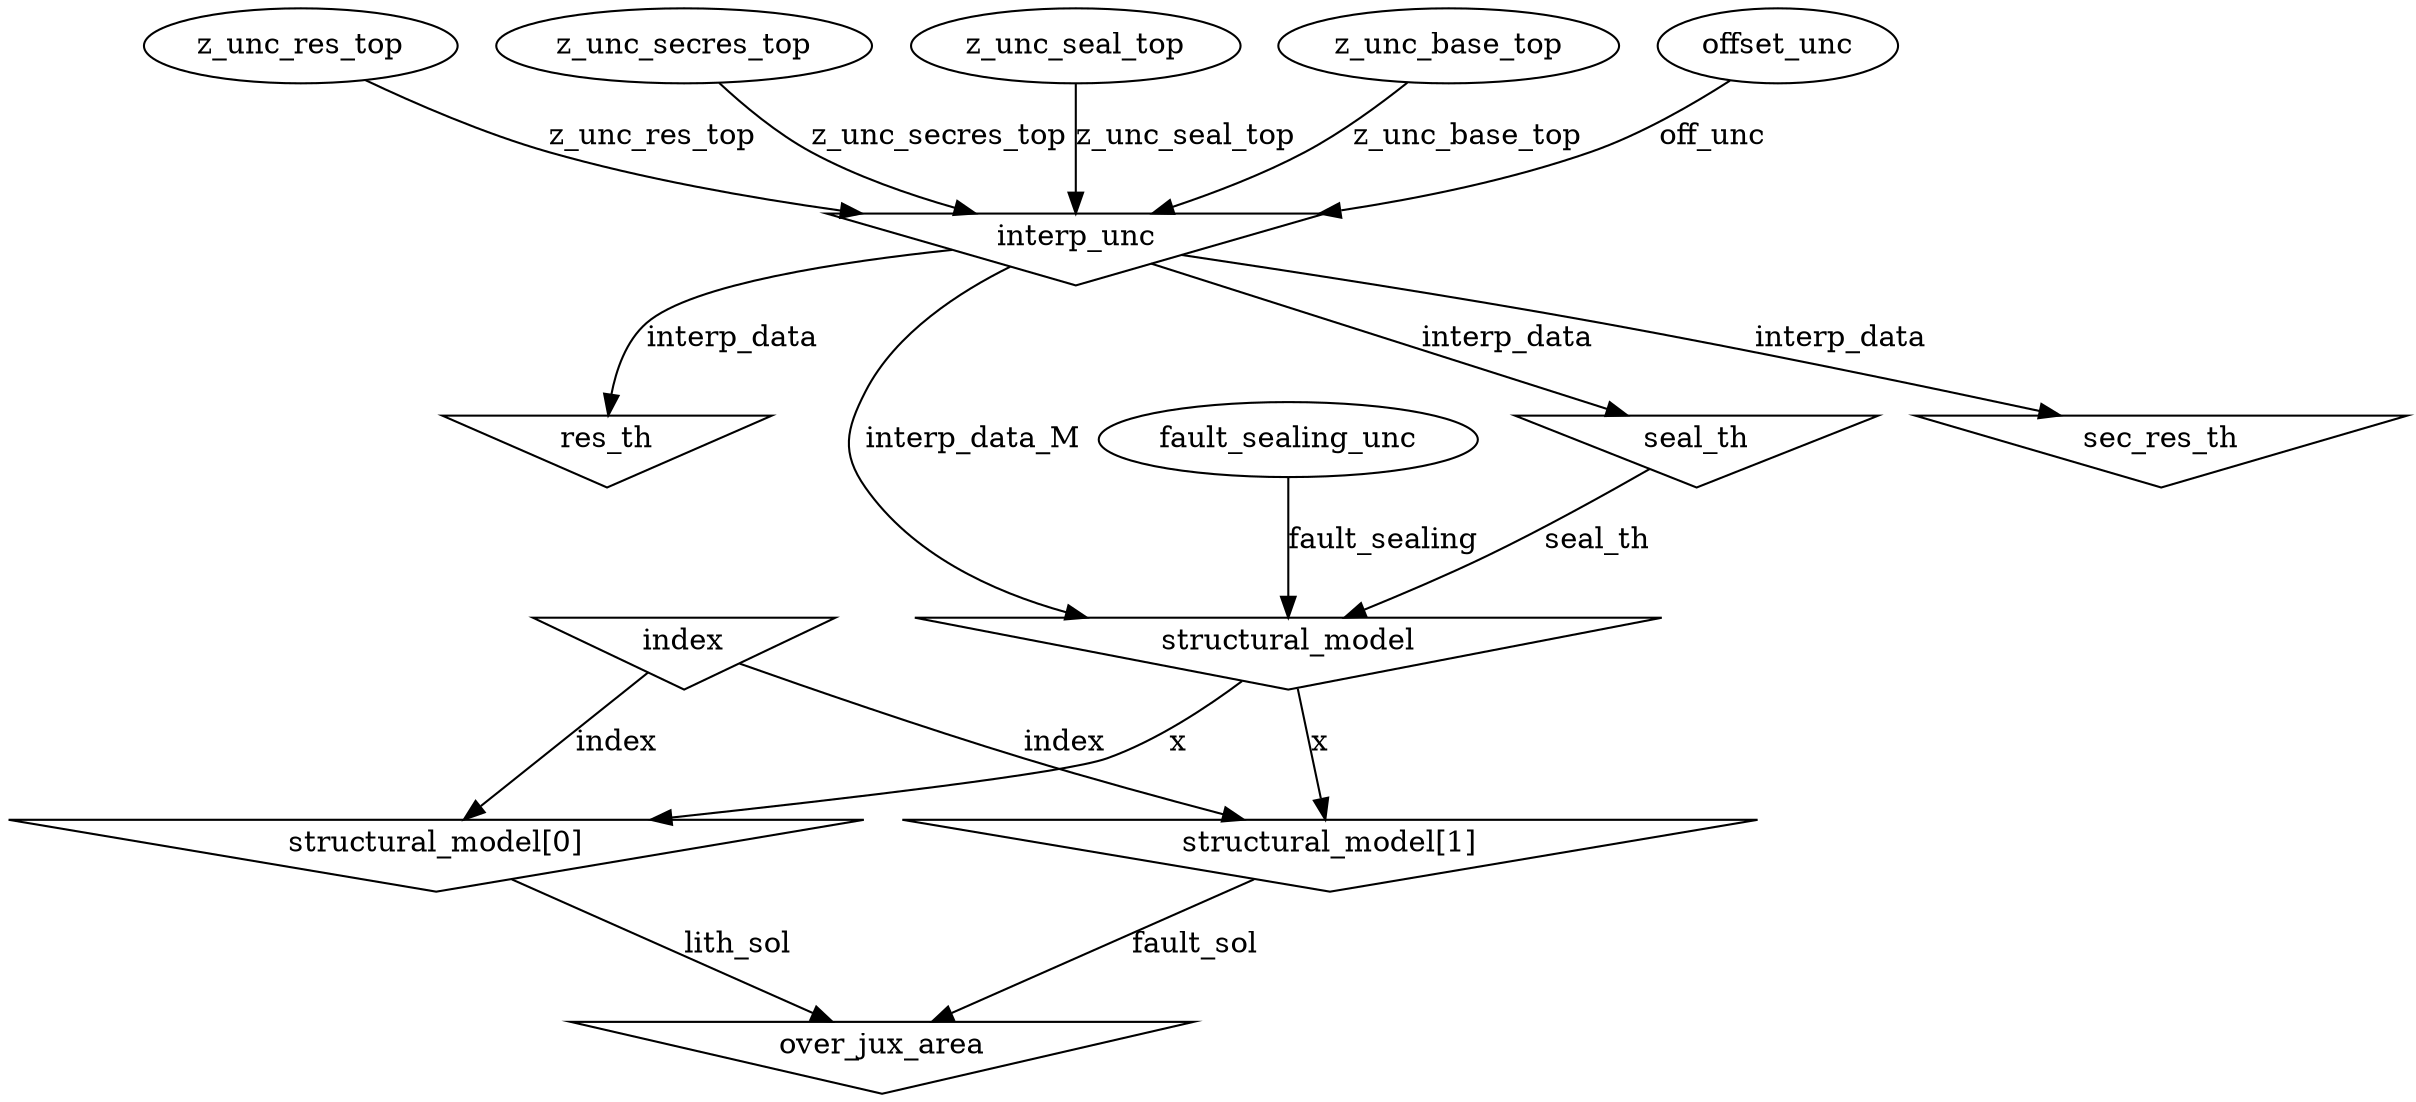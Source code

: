 digraph G {
res_th [shape=invtriangle];
interp_unc [shape=invtriangle];
interp_unc -> res_th  [label=interp_data];
z_unc_res_top;
z_unc_res_top -> interp_unc  [label=z_unc_res_top];
z_unc_secres_top;
z_unc_secres_top -> interp_unc  [label=z_unc_secres_top];
z_unc_seal_top;
z_unc_seal_top -> interp_unc  [label=z_unc_seal_top];
z_unc_base_top;
z_unc_base_top -> interp_unc  [label=z_unc_base_top];
offset_unc;
offset_unc -> interp_unc  [label=off_unc];
fault_sealing_unc;
over_jux_area [shape=invtriangle];
"structural_model[0]" [shape=invtriangle];
"structural_model[0]" -> over_jux_area  [label=lith_sol];
index [shape=invtriangle];
index -> "structural_model[0]"  [label=index];
structural_model [shape=invtriangle];
structural_model -> "structural_model[0]"  [label=x];
seal_th [shape=invtriangle];
seal_th -> structural_model  [label=seal_th];
interp_unc -> seal_th  [label=interp_data];
interp_unc -> structural_model  [label=interp_data_M];
fault_sealing_unc -> structural_model  [label=fault_sealing];
"structural_model[1]" [shape=invtriangle];
"structural_model[1]" -> over_jux_area  [label=fault_sol];
index [shape=invtriangle];
index -> "structural_model[1]"  [label=index];
structural_model -> "structural_model[1]"  [label=x];
sec_res_th [shape=invtriangle];
interp_unc -> sec_res_th  [label=interp_data];
}
